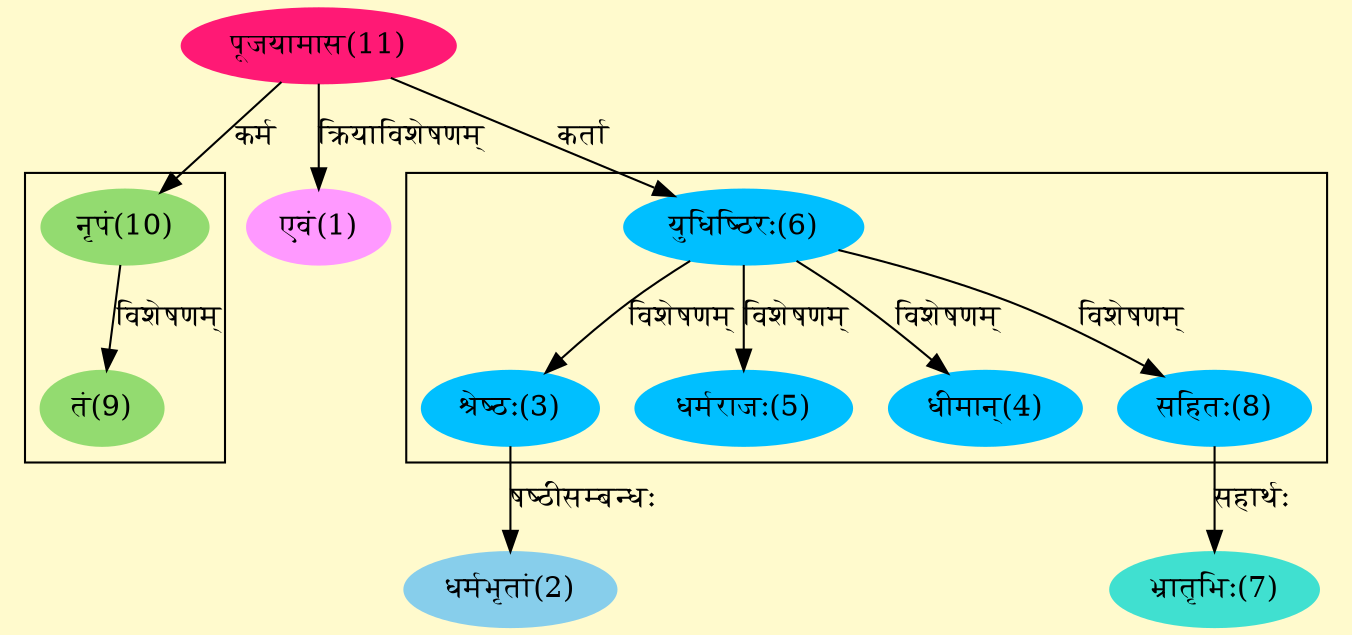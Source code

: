 digraph G{
rankdir=BT;
 compound=true;
 bgcolor="lemonchiffon1";

subgraph cluster_1{
Node3 [style=filled, color="#00BFFF" label = "श्रेष्ठः(3)"]
Node6 [style=filled, color="#00BFFF" label = "युधिष्ठिरः(6)"]
Node4 [style=filled, color="#00BFFF" label = "धीमान्(4)"]
Node5 [style=filled, color="#00BFFF" label = "धर्मराजः(5)"]
Node8 [style=filled, color="#00BFFF" label = "सहितः(8)"]

}

subgraph cluster_2{
Node9 [style=filled, color="#93DB70" label = "तं(9)"]
Node10 [style=filled, color="#93DB70" label = "नृपं(10)"]

}
Node1 [style=filled, color="#FF99FF" label = "एवं(1)"]
Node11 [style=filled, color="#FF1975" label = "पूजयामास(11)"]
Node2 [style=filled, color="#87CEEB" label = "धर्मभृतां(2)"]
Node3 [style=filled, color="#00BFFF" label = "श्रेष्ठः(3)"]
Node6 [style=filled, color="#00BFFF" label = "युधिष्ठिरः(6)"]
Node7 [style=filled, color="#40E0D0" label = "भ्रातृभिः(7)"]
Node8 [style=filled, color="#00BFFF" label = "सहितः(8)"]
Node10 [style=filled, color="#93DB70" label = "नृपं(10)"]
/* Start of Relations section */

Node1 -> Node11 [  label="क्रियाविशेषणम्"  dir="back" ]
Node2 -> Node3 [  label="षष्ठीसम्बन्धः"  dir="back" ]
Node3 -> Node6 [  label="विशेषणम्"  dir="back" ]
Node4 -> Node6 [  label="विशेषणम्"  dir="back" ]
Node5 -> Node6 [  label="विशेषणम्"  dir="back" ]
Node6 -> Node11 [  label="कर्ता"  dir="back" ]
Node7 -> Node8 [  label="सहार्थः"  dir="back" ]
Node8 -> Node6 [  label="विशेषणम्"  dir="back" ]
Node9 -> Node10 [  label="विशेषणम्"  dir="back" ]
Node10 -> Node11 [  label="कर्म"  dir="back" ]
}
